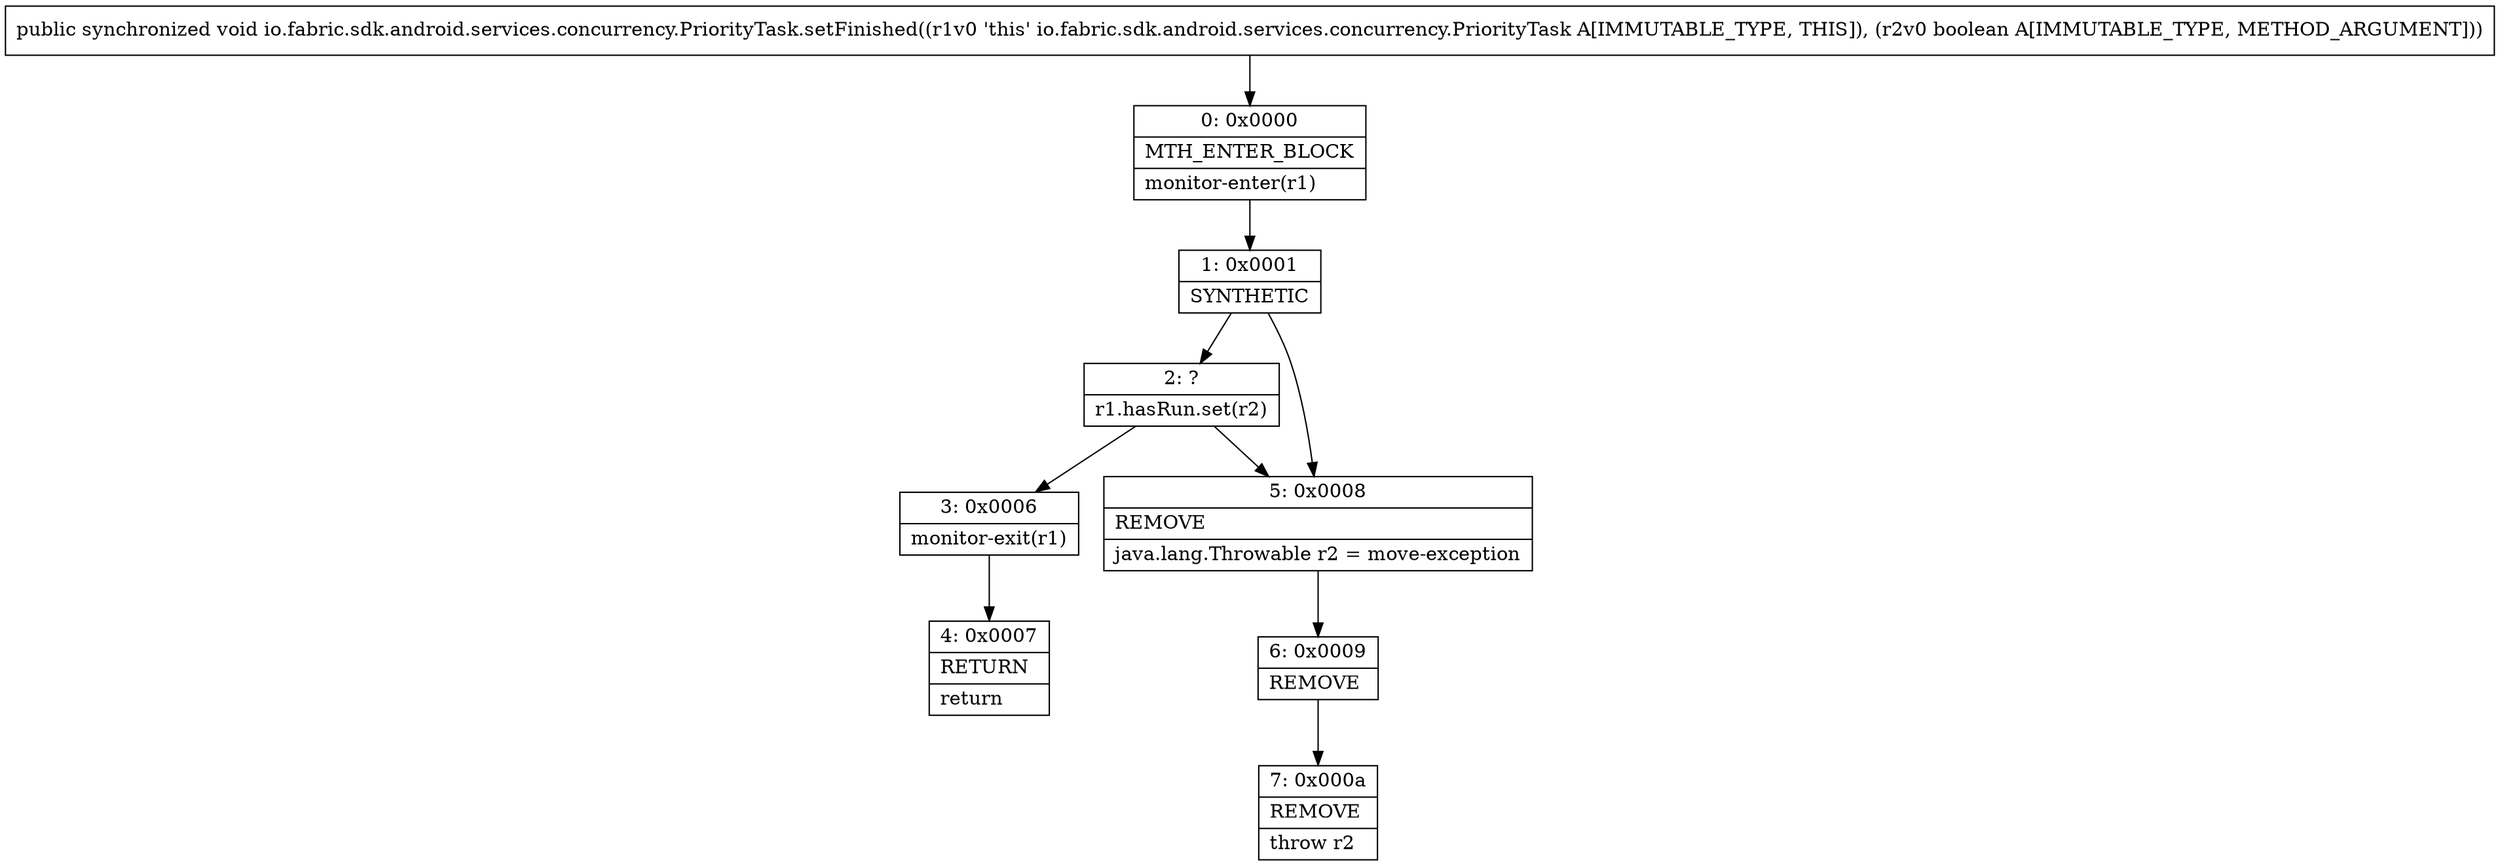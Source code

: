 digraph "CFG forio.fabric.sdk.android.services.concurrency.PriorityTask.setFinished(Z)V" {
Node_0 [shape=record,label="{0\:\ 0x0000|MTH_ENTER_BLOCK\l|monitor\-enter(r1)\l}"];
Node_1 [shape=record,label="{1\:\ 0x0001|SYNTHETIC\l}"];
Node_2 [shape=record,label="{2\:\ ?|r1.hasRun.set(r2)\l}"];
Node_3 [shape=record,label="{3\:\ 0x0006|monitor\-exit(r1)\l}"];
Node_4 [shape=record,label="{4\:\ 0x0007|RETURN\l|return\l}"];
Node_5 [shape=record,label="{5\:\ 0x0008|REMOVE\l|java.lang.Throwable r2 = move\-exception\l}"];
Node_6 [shape=record,label="{6\:\ 0x0009|REMOVE\l}"];
Node_7 [shape=record,label="{7\:\ 0x000a|REMOVE\l|throw r2\l}"];
MethodNode[shape=record,label="{public synchronized void io.fabric.sdk.android.services.concurrency.PriorityTask.setFinished((r1v0 'this' io.fabric.sdk.android.services.concurrency.PriorityTask A[IMMUTABLE_TYPE, THIS]), (r2v0 boolean A[IMMUTABLE_TYPE, METHOD_ARGUMENT])) }"];
MethodNode -> Node_0;
Node_0 -> Node_1;
Node_1 -> Node_2;
Node_1 -> Node_5;
Node_2 -> Node_3;
Node_2 -> Node_5;
Node_3 -> Node_4;
Node_5 -> Node_6;
Node_6 -> Node_7;
}

